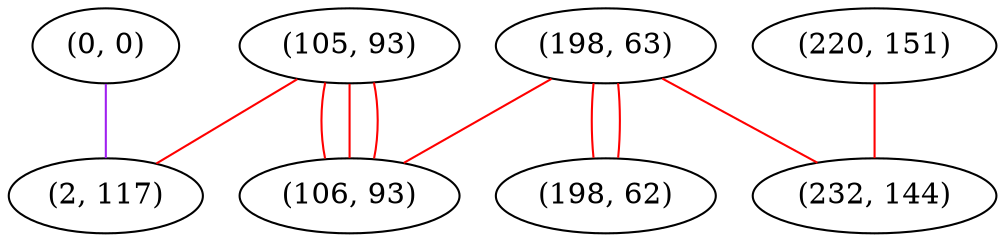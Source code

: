 graph "" {
"(0, 0)";
"(220, 151)";
"(198, 63)";
"(198, 62)";
"(105, 93)";
"(106, 93)";
"(232, 144)";
"(2, 117)";
"(0, 0)" -- "(2, 117)"  [color=purple, key=0, weight=4];
"(220, 151)" -- "(232, 144)"  [color=red, key=0, weight=1];
"(198, 63)" -- "(106, 93)"  [color=red, key=0, weight=1];
"(198, 63)" -- "(232, 144)"  [color=red, key=0, weight=1];
"(198, 63)" -- "(198, 62)"  [color=red, key=0, weight=1];
"(198, 63)" -- "(198, 62)"  [color=red, key=1, weight=1];
"(105, 93)" -- "(2, 117)"  [color=red, key=0, weight=1];
"(105, 93)" -- "(106, 93)"  [color=red, key=0, weight=1];
"(105, 93)" -- "(106, 93)"  [color=red, key=1, weight=1];
"(105, 93)" -- "(106, 93)"  [color=red, key=2, weight=1];
}
